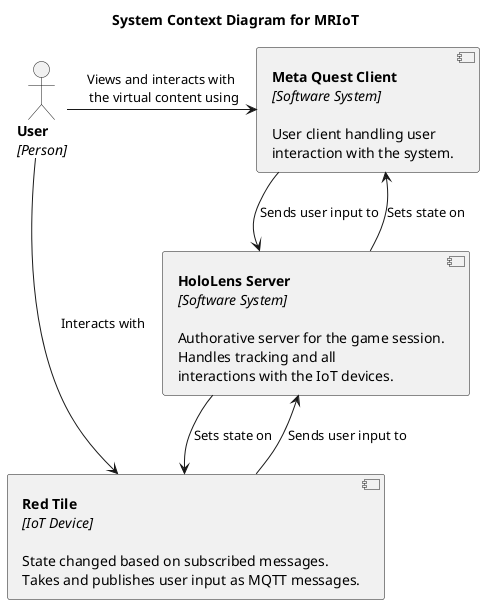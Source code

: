 @startuml contextDiagramMRIoT

title System Context Diagram for MRIoT

actor User [
    <b>User</b>
    <i>[Person]</i>
]

component HL [
    <b>HoloLens Server</b>
    <i>[Software System]</i>

    Authorative server for the game session.
    Handles tracking and all
    interactions with the IoT devices.
]

component MQ [
    <b>Meta Quest Client</b>
    <i>[Software System]</i>

    User client handling user
    interaction with the system.
]

component RT [
    <b>Red Tile</b>
    <i>[IoT Device]</i>

    State changed based on subscribed messages.
    Takes and publishes user input as MQTT messages.
]

User -> MQ : Views and interacts with \n the virtual content using
User --> RT : Interacts with
MQ --> HL : Sends user input to
MQ <-- HL : Sets state on
HL --> RT : Sets state on
HL <-- RT : Sends user input to

@end
